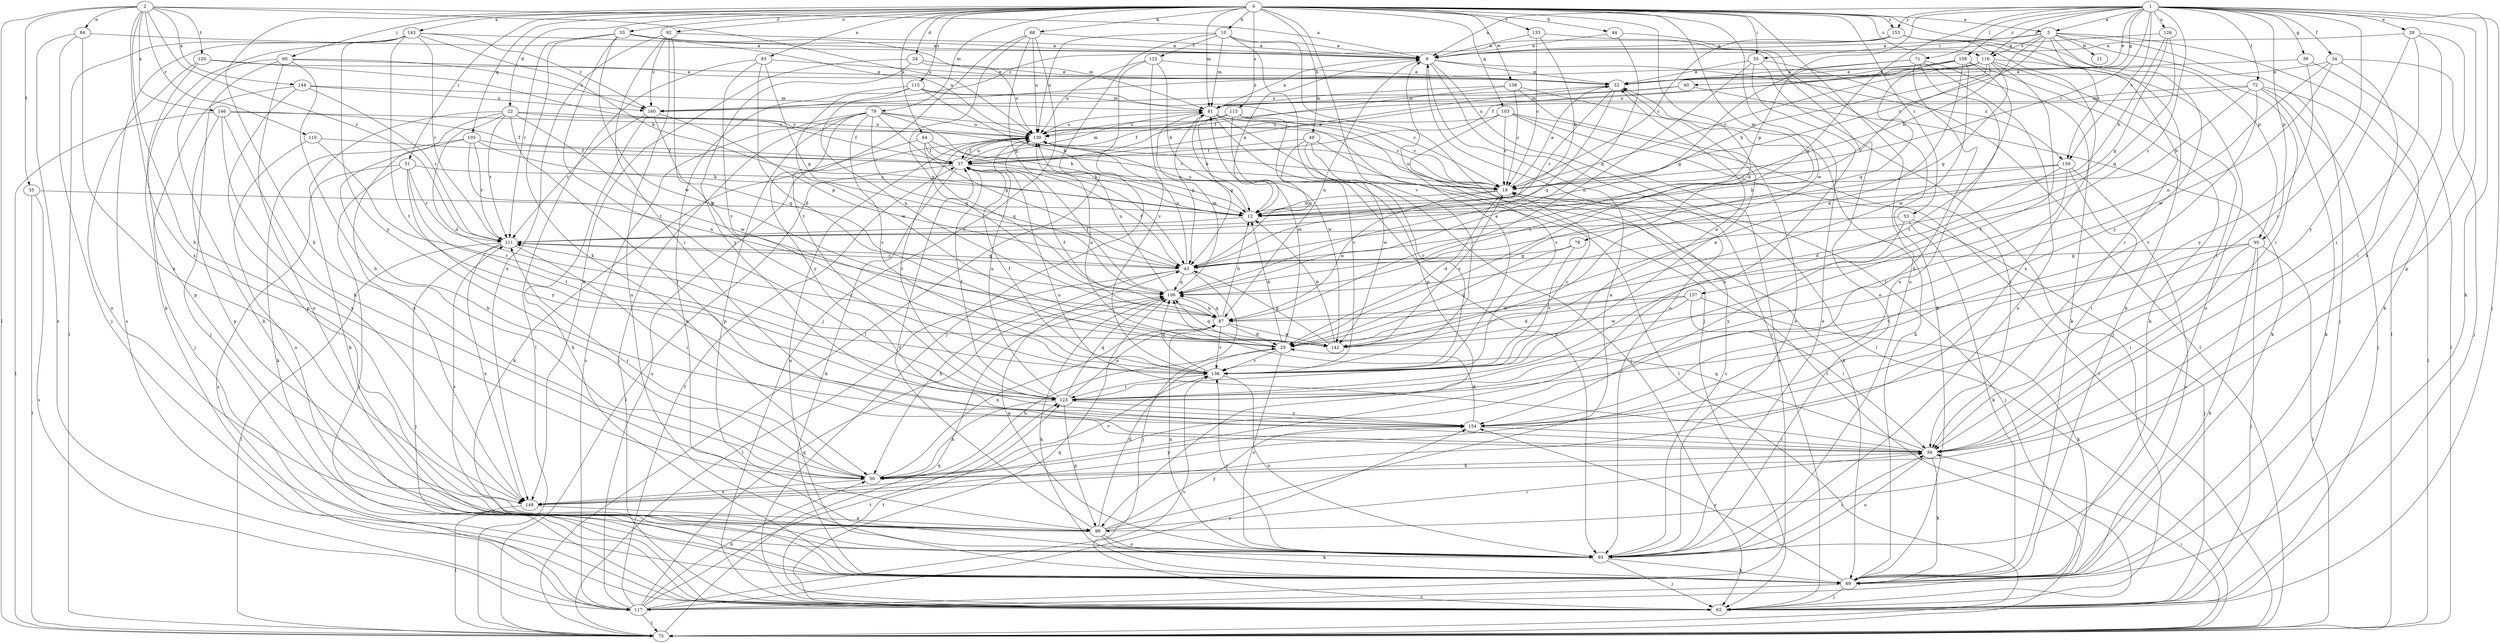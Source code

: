 strict digraph  {
0;
1;
2;
3;
6;
10;
11;
12;
18;
22;
24;
25;
28;
32;
33;
34;
35;
37;
39;
40;
43;
44;
49;
50;
51;
53;
55;
56;
60;
62;
64;
68;
69;
71;
72;
75;
78;
79;
81;
83;
84;
87;
92;
93;
95;
99;
103;
105;
106;
110;
111;
113;
115;
116;
117;
120;
122;
123;
126;
130;
133;
136;
138;
142;
143;
144;
146;
148;
153;
154;
157;
158;
159;
160;
0 -> 3  [label=a];
0 -> 10  [label=b];
0 -> 22  [label=d];
0 -> 24  [label=d];
0 -> 25  [label=d];
0 -> 33  [label=f];
0 -> 44  [label=h];
0 -> 49  [label=h];
0 -> 50  [label=h];
0 -> 51  [label=i];
0 -> 53  [label=i];
0 -> 55  [label=i];
0 -> 60  [label=j];
0 -> 64  [label=k];
0 -> 68  [label=k];
0 -> 78  [label=m];
0 -> 79  [label=m];
0 -> 81  [label=m];
0 -> 83  [label=n];
0 -> 92  [label=o];
0 -> 93  [label=o];
0 -> 95  [label=p];
0 -> 103  [label=q];
0 -> 105  [label=q];
0 -> 113  [label=s];
0 -> 115  [label=s];
0 -> 116  [label=s];
0 -> 133  [label=v];
0 -> 136  [label=v];
0 -> 138  [label=w];
0 -> 142  [label=w];
0 -> 143  [label=x];
0 -> 153  [label=y];
1 -> 3  [label=a];
1 -> 6  [label=a];
1 -> 18  [label=c];
1 -> 28  [label=e];
1 -> 32  [label=e];
1 -> 34  [label=f];
1 -> 39  [label=g];
1 -> 40  [label=g];
1 -> 43  [label=g];
1 -> 62  [label=j];
1 -> 69  [label=k];
1 -> 71  [label=l];
1 -> 72  [label=l];
1 -> 95  [label=p];
1 -> 99  [label=p];
1 -> 106  [label=q];
1 -> 116  [label=s];
1 -> 126  [label=u];
1 -> 153  [label=y];
1 -> 154  [label=y];
1 -> 157  [label=z];
1 -> 158  [label=z];
1 -> 159  [label=z];
2 -> 6  [label=a];
2 -> 35  [label=f];
2 -> 50  [label=h];
2 -> 75  [label=l];
2 -> 84  [label=n];
2 -> 110  [label=r];
2 -> 111  [label=r];
2 -> 120  [label=t];
2 -> 130  [label=u];
2 -> 144  [label=x];
2 -> 146  [label=x];
2 -> 148  [label=x];
3 -> 6  [label=a];
3 -> 11  [label=b];
3 -> 12  [label=b];
3 -> 18  [label=c];
3 -> 55  [label=i];
3 -> 56  [label=i];
3 -> 62  [label=j];
3 -> 75  [label=l];
3 -> 116  [label=s];
3 -> 154  [label=y];
3 -> 159  [label=z];
6 -> 32  [label=e];
6 -> 62  [label=j];
6 -> 75  [label=l];
6 -> 87  [label=n];
6 -> 93  [label=o];
6 -> 159  [label=z];
10 -> 6  [label=a];
10 -> 62  [label=j];
10 -> 75  [label=l];
10 -> 81  [label=m];
10 -> 99  [label=p];
10 -> 122  [label=t];
10 -> 130  [label=u];
12 -> 6  [label=a];
12 -> 111  [label=r];
12 -> 130  [label=u];
18 -> 12  [label=b];
18 -> 25  [label=d];
18 -> 32  [label=e];
18 -> 62  [label=j];
18 -> 87  [label=n];
18 -> 130  [label=u];
22 -> 25  [label=d];
22 -> 37  [label=f];
22 -> 56  [label=i];
22 -> 69  [label=k];
22 -> 111  [label=r];
22 -> 130  [label=u];
22 -> 142  [label=w];
22 -> 148  [label=x];
24 -> 32  [label=e];
24 -> 130  [label=u];
24 -> 148  [label=x];
24 -> 154  [label=y];
25 -> 12  [label=b];
25 -> 50  [label=h];
25 -> 81  [label=m];
25 -> 93  [label=o];
25 -> 106  [label=q];
25 -> 130  [label=u];
25 -> 136  [label=v];
28 -> 6  [label=a];
28 -> 50  [label=h];
28 -> 56  [label=i];
28 -> 69  [label=k];
28 -> 154  [label=y];
32 -> 81  [label=m];
32 -> 106  [label=q];
32 -> 111  [label=r];
33 -> 6  [label=a];
33 -> 50  [label=h];
33 -> 81  [label=m];
33 -> 111  [label=r];
33 -> 123  [label=t];
33 -> 130  [label=u];
33 -> 142  [label=w];
34 -> 32  [label=e];
34 -> 56  [label=i];
34 -> 62  [label=j];
34 -> 87  [label=n];
34 -> 142  [label=w];
35 -> 12  [label=b];
35 -> 75  [label=l];
35 -> 117  [label=s];
37 -> 18  [label=c];
37 -> 32  [label=e];
37 -> 69  [label=k];
37 -> 75  [label=l];
37 -> 81  [label=m];
37 -> 130  [label=u];
39 -> 32  [label=e];
39 -> 75  [label=l];
39 -> 154  [label=y];
40 -> 69  [label=k];
40 -> 81  [label=m];
40 -> 160  [label=z];
43 -> 37  [label=f];
43 -> 50  [label=h];
43 -> 62  [label=j];
43 -> 75  [label=l];
43 -> 106  [label=q];
43 -> 111  [label=r];
43 -> 130  [label=u];
44 -> 6  [label=a];
44 -> 69  [label=k];
44 -> 106  [label=q];
49 -> 37  [label=f];
49 -> 43  [label=g];
49 -> 69  [label=k];
49 -> 136  [label=v];
49 -> 142  [label=w];
50 -> 87  [label=n];
50 -> 111  [label=r];
50 -> 136  [label=v];
50 -> 148  [label=x];
50 -> 154  [label=y];
51 -> 18  [label=c];
51 -> 62  [label=j];
51 -> 111  [label=r];
51 -> 117  [label=s];
51 -> 123  [label=t];
51 -> 154  [label=y];
53 -> 62  [label=j];
53 -> 69  [label=k];
53 -> 111  [label=r];
53 -> 154  [label=y];
55 -> 32  [label=e];
55 -> 62  [label=j];
55 -> 75  [label=l];
55 -> 87  [label=n];
55 -> 148  [label=x];
56 -> 50  [label=h];
56 -> 69  [label=k];
56 -> 93  [label=o];
56 -> 106  [label=q];
56 -> 130  [label=u];
60 -> 32  [label=e];
60 -> 50  [label=h];
60 -> 62  [label=j];
60 -> 69  [label=k];
60 -> 93  [label=o];
60 -> 160  [label=z];
62 -> 106  [label=q];
62 -> 123  [label=t];
64 -> 12  [label=b];
64 -> 18  [label=c];
64 -> 37  [label=f];
64 -> 69  [label=k];
64 -> 106  [label=q];
68 -> 6  [label=a];
68 -> 43  [label=g];
68 -> 62  [label=j];
68 -> 87  [label=n];
68 -> 123  [label=t];
68 -> 130  [label=u];
69 -> 62  [label=j];
69 -> 117  [label=s];
69 -> 130  [label=u];
69 -> 154  [label=y];
71 -> 32  [label=e];
71 -> 43  [label=g];
71 -> 50  [label=h];
71 -> 69  [label=k];
71 -> 93  [label=o];
71 -> 148  [label=x];
72 -> 12  [label=b];
72 -> 62  [label=j];
72 -> 69  [label=k];
72 -> 75  [label=l];
72 -> 81  [label=m];
72 -> 123  [label=t];
72 -> 130  [label=u];
75 -> 56  [label=i];
75 -> 106  [label=q];
78 -> 25  [label=d];
78 -> 43  [label=g];
78 -> 136  [label=v];
79 -> 12  [label=b];
79 -> 18  [label=c];
79 -> 43  [label=g];
79 -> 62  [label=j];
79 -> 99  [label=p];
79 -> 106  [label=q];
79 -> 117  [label=s];
79 -> 130  [label=u];
79 -> 136  [label=v];
79 -> 154  [label=y];
81 -> 6  [label=a];
81 -> 12  [label=b];
81 -> 18  [label=c];
81 -> 43  [label=g];
81 -> 62  [label=j];
81 -> 75  [label=l];
81 -> 93  [label=o];
81 -> 130  [label=u];
83 -> 25  [label=d];
83 -> 32  [label=e];
83 -> 43  [label=g];
83 -> 75  [label=l];
83 -> 136  [label=v];
84 -> 6  [label=a];
84 -> 62  [label=j];
84 -> 117  [label=s];
84 -> 148  [label=x];
87 -> 12  [label=b];
87 -> 25  [label=d];
87 -> 37  [label=f];
87 -> 106  [label=q];
87 -> 136  [label=v];
87 -> 142  [label=w];
92 -> 6  [label=a];
92 -> 56  [label=i];
92 -> 93  [label=o];
92 -> 136  [label=v];
92 -> 148  [label=x];
92 -> 160  [label=z];
93 -> 18  [label=c];
93 -> 32  [label=e];
93 -> 43  [label=g];
93 -> 56  [label=i];
93 -> 62  [label=j];
93 -> 69  [label=k];
93 -> 87  [label=n];
93 -> 136  [label=v];
95 -> 43  [label=g];
95 -> 56  [label=i];
95 -> 62  [label=j];
95 -> 69  [label=k];
95 -> 75  [label=l];
95 -> 123  [label=t];
99 -> 6  [label=a];
99 -> 25  [label=d];
99 -> 37  [label=f];
99 -> 56  [label=i];
99 -> 69  [label=k];
99 -> 93  [label=o];
99 -> 111  [label=r];
99 -> 154  [label=y];
103 -> 18  [label=c];
103 -> 56  [label=i];
103 -> 75  [label=l];
103 -> 117  [label=s];
103 -> 130  [label=u];
103 -> 136  [label=v];
105 -> 12  [label=b];
105 -> 37  [label=f];
105 -> 50  [label=h];
105 -> 69  [label=k];
105 -> 87  [label=n];
105 -> 111  [label=r];
106 -> 37  [label=f];
106 -> 69  [label=k];
106 -> 81  [label=m];
106 -> 87  [label=n];
106 -> 130  [label=u];
110 -> 37  [label=f];
110 -> 93  [label=o];
110 -> 136  [label=v];
111 -> 43  [label=g];
111 -> 56  [label=i];
111 -> 62  [label=j];
111 -> 75  [label=l];
111 -> 148  [label=x];
113 -> 37  [label=f];
113 -> 43  [label=g];
113 -> 75  [label=l];
113 -> 130  [label=u];
113 -> 136  [label=v];
113 -> 142  [label=w];
115 -> 12  [label=b];
115 -> 18  [label=c];
115 -> 81  [label=m];
115 -> 87  [label=n];
115 -> 93  [label=o];
115 -> 142  [label=w];
116 -> 12  [label=b];
116 -> 18  [label=c];
116 -> 32  [label=e];
116 -> 43  [label=g];
116 -> 56  [label=i];
116 -> 93  [label=o];
116 -> 111  [label=r];
116 -> 123  [label=t];
116 -> 130  [label=u];
117 -> 37  [label=f];
117 -> 50  [label=h];
117 -> 75  [label=l];
117 -> 106  [label=q];
117 -> 123  [label=t];
117 -> 130  [label=u];
117 -> 136  [label=v];
117 -> 154  [label=y];
120 -> 18  [label=c];
120 -> 32  [label=e];
120 -> 93  [label=o];
120 -> 99  [label=p];
122 -> 12  [label=b];
122 -> 32  [label=e];
122 -> 62  [label=j];
122 -> 130  [label=u];
122 -> 136  [label=v];
123 -> 32  [label=e];
123 -> 37  [label=f];
123 -> 50  [label=h];
123 -> 87  [label=n];
123 -> 99  [label=p];
123 -> 106  [label=q];
123 -> 130  [label=u];
123 -> 154  [label=y];
126 -> 6  [label=a];
126 -> 12  [label=b];
126 -> 43  [label=g];
126 -> 106  [label=q];
130 -> 37  [label=f];
130 -> 123  [label=t];
133 -> 6  [label=a];
133 -> 12  [label=b];
133 -> 18  [label=c];
133 -> 93  [label=o];
136 -> 6  [label=a];
136 -> 18  [label=c];
136 -> 32  [label=e];
136 -> 37  [label=f];
136 -> 93  [label=o];
136 -> 106  [label=q];
136 -> 123  [label=t];
138 -> 18  [label=c];
138 -> 37  [label=f];
138 -> 69  [label=k];
138 -> 81  [label=m];
138 -> 93  [label=o];
142 -> 12  [label=b];
142 -> 18  [label=c];
142 -> 43  [label=g];
142 -> 111  [label=r];
143 -> 6  [label=a];
143 -> 12  [label=b];
143 -> 69  [label=k];
143 -> 75  [label=l];
143 -> 111  [label=r];
143 -> 117  [label=s];
143 -> 123  [label=t];
143 -> 154  [label=y];
143 -> 160  [label=z];
144 -> 62  [label=j];
144 -> 81  [label=m];
144 -> 99  [label=p];
144 -> 111  [label=r];
144 -> 160  [label=z];
146 -> 37  [label=f];
146 -> 50  [label=h];
146 -> 75  [label=l];
146 -> 99  [label=p];
146 -> 130  [label=u];
146 -> 148  [label=x];
148 -> 75  [label=l];
148 -> 99  [label=p];
153 -> 6  [label=a];
153 -> 18  [label=c];
153 -> 56  [label=i];
153 -> 69  [label=k];
153 -> 148  [label=x];
153 -> 160  [label=z];
154 -> 25  [label=d];
154 -> 56  [label=i];
157 -> 25  [label=d];
157 -> 56  [label=i];
157 -> 69  [label=k];
157 -> 87  [label=n];
157 -> 142  [label=w];
158 -> 25  [label=d];
158 -> 32  [label=e];
158 -> 37  [label=f];
158 -> 69  [label=k];
158 -> 106  [label=q];
158 -> 123  [label=t];
158 -> 142  [label=w];
158 -> 160  [label=z];
159 -> 12  [label=b];
159 -> 18  [label=c];
159 -> 25  [label=d];
159 -> 56  [label=i];
159 -> 117  [label=s];
159 -> 123  [label=t];
160 -> 43  [label=g];
160 -> 69  [label=k];
160 -> 106  [label=q];
160 -> 111  [label=r];
}
